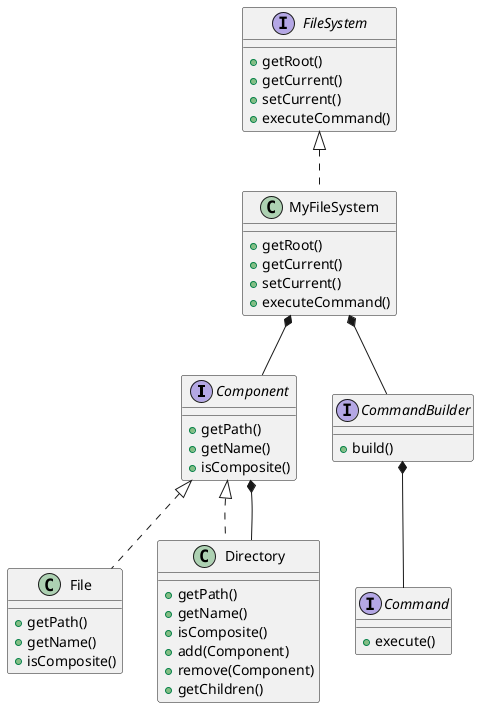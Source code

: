 @startuml

Interface Component {
    + getPath()
    + getName()
    + isComposite()
}

Class File implements Component {
    + getPath()
    + getName()
    + isComposite()
}

Class Directory implements Component {
    + getPath()
    + getName()
    + isComposite()
    + add(Component)
    + remove(Component)
    + getChildren()
}

Interface Command {
    + execute()
}

Interface FileSystem {
    + getRoot()
    + getCurrent()
    + setCurrent()
    + executeCommand()
}

Class MyFileSystem implements FileSystem {
    + getRoot()
    + getCurrent()
    + setCurrent()
    + executeCommand()
}

Interface CommandBuilder {
    + build()
}

Component *-- Directory
MyFileSystem *-- Component
MyFileSystem *-- CommandBuilder
CommandBuilder *-- Command

@enduml